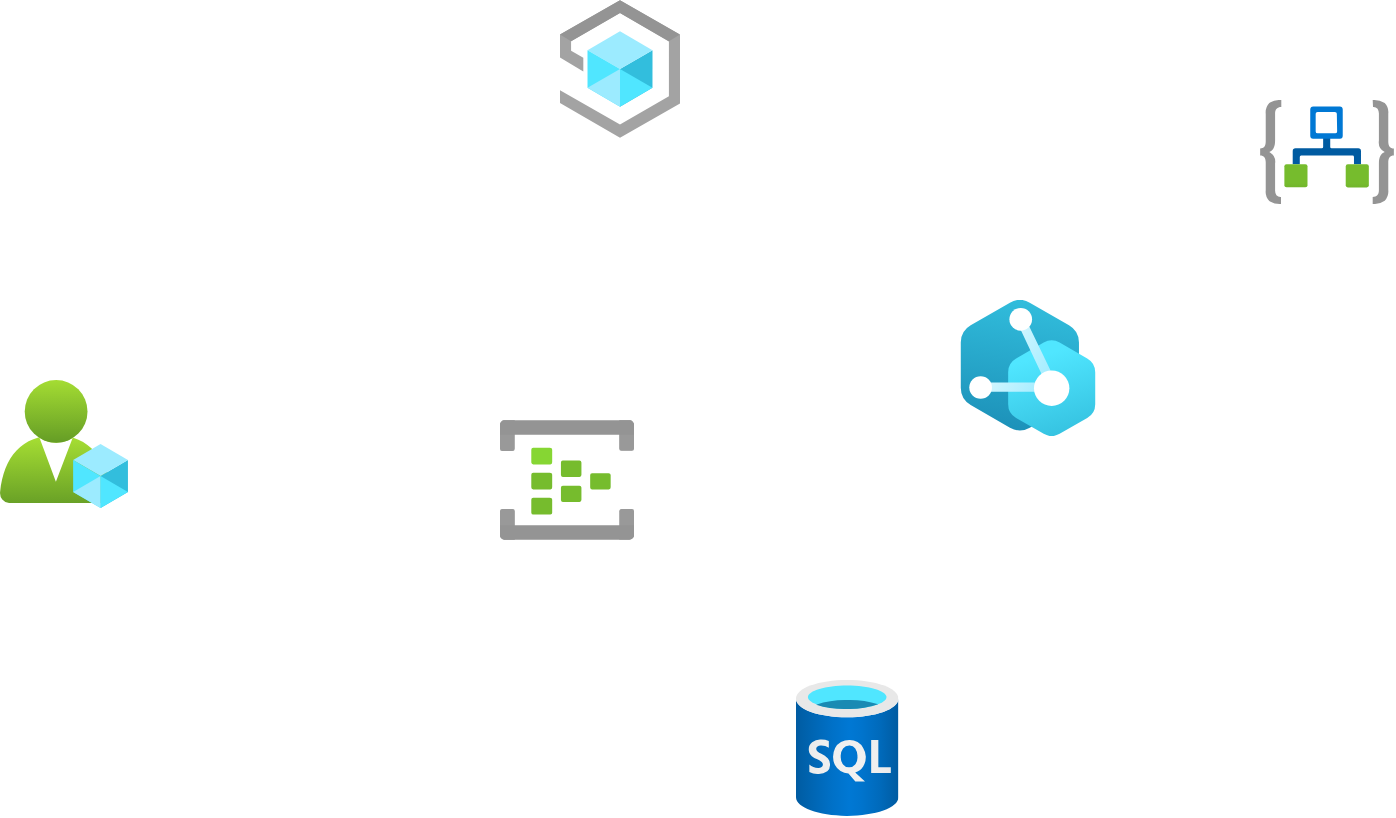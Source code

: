 <mxfile version="22.1.21" type="github">
  <diagram id="prtHgNgQTEPvFCAcTncT" name="Page-1">
    <mxGraphModel dx="2206" dy="756" grid="1" gridSize="10" guides="1" tooltips="1" connect="1" arrows="1" fold="1" page="1" pageScale="1" pageWidth="827" pageHeight="1169" math="0" shadow="0">
      <root>
        <mxCell id="0" />
        <mxCell id="1" parent="0" />
        <mxCell id="4RdDnIFUJG62_YhEJyYF-15" value="" style="image;aspect=fixed;html=1;points=[];align=center;fontSize=12;image=img/lib/azure2/iot/Event_Hubs.svg;" vertex="1" parent="1">
          <mxGeometry x="240" y="290" width="67" height="60" as="geometry" />
        </mxCell>
        <mxCell id="4RdDnIFUJG62_YhEJyYF-16" value="" style="image;aspect=fixed;html=1;points=[];align=center;fontSize=12;image=img/lib/azure2/iot/Time_Series_Data_Sets.svg;" vertex="1" parent="1">
          <mxGeometry x="388" y="420" width="51.2" height="68" as="geometry" />
        </mxCell>
        <mxCell id="4RdDnIFUJG62_YhEJyYF-17" value="" style="image;aspect=fixed;html=1;points=[];align=center;fontSize=12;image=img/lib/azure2/iot/Digital_Twins.svg;" vertex="1" parent="1">
          <mxGeometry x="470" y="230" width="68" height="68" as="geometry" />
        </mxCell>
        <mxCell id="4RdDnIFUJG62_YhEJyYF-18" value="" style="image;aspect=fixed;html=1;points=[];align=center;fontSize=12;image=img/lib/azure2/iot/Logic_Apps.svg;" vertex="1" parent="1">
          <mxGeometry x="620" y="130" width="67" height="52" as="geometry" />
        </mxCell>
        <mxCell id="4RdDnIFUJG62_YhEJyYF-19" value="" style="image;aspect=fixed;html=1;points=[];align=center;fontSize=12;image=img/lib/azure2/iot/IoT_Central_Applications.svg;" vertex="1" parent="1">
          <mxGeometry x="270" y="80" width="60" height="69" as="geometry" />
        </mxCell>
        <mxCell id="4RdDnIFUJG62_YhEJyYF-20" value="" style="image;aspect=fixed;html=1;points=[];align=center;fontSize=12;image=img/lib/azure2/intune/Azure_AD_Roles_and_Administrators.svg;" vertex="1" parent="1">
          <mxGeometry x="-10" y="270" width="64" height="64" as="geometry" />
        </mxCell>
      </root>
    </mxGraphModel>
  </diagram>
</mxfile>
